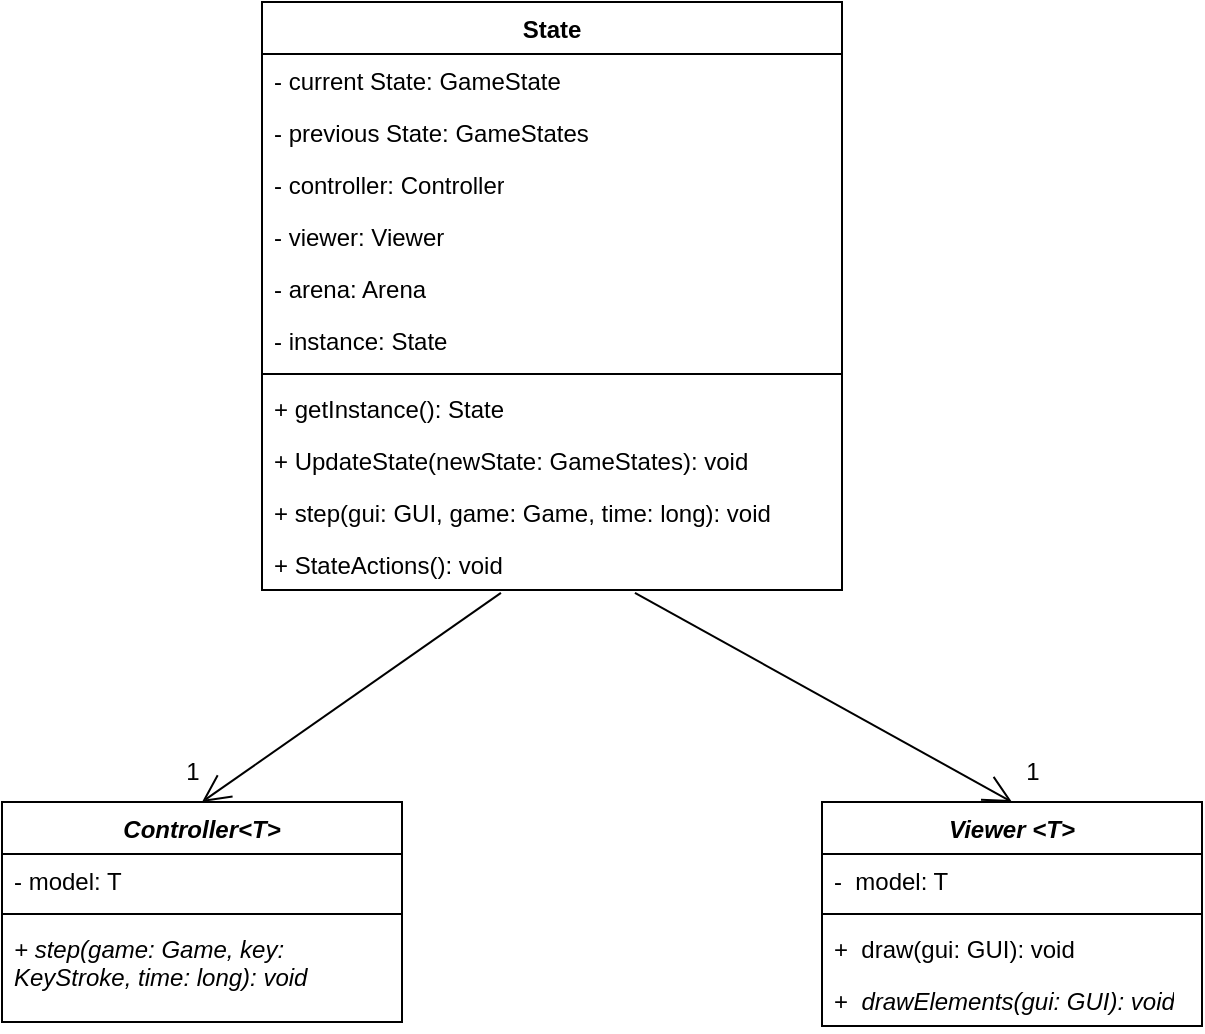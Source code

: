 <mxfile version="22.1.4" type="device">
  <diagram name="Página-1" id="W5G2J0wnMfzIYMOtUg4S">
    <mxGraphModel dx="769" dy="849" grid="1" gridSize="10" guides="1" tooltips="1" connect="1" arrows="1" fold="1" page="1" pageScale="1" pageWidth="827" pageHeight="1169" math="0" shadow="0">
      <root>
        <mxCell id="0" />
        <mxCell id="1" parent="0" />
        <mxCell id="wWDBmjKthGbnU3NOrO-4-1" value="State" style="swimlane;fontStyle=1;align=center;verticalAlign=top;childLayout=stackLayout;horizontal=1;startSize=26;horizontalStack=0;resizeParent=1;resizeParentMax=0;resizeLast=0;collapsible=1;marginBottom=0;whiteSpace=wrap;html=1;" vertex="1" parent="1">
          <mxGeometry x="290" y="120" width="290" height="294" as="geometry" />
        </mxCell>
        <mxCell id="wWDBmjKthGbnU3NOrO-4-2" value="- current State: GameState&lt;span style=&quot;white-space: pre;&quot;&gt;&#x9;&lt;/span&gt;" style="text;strokeColor=none;fillColor=none;align=left;verticalAlign=top;spacingLeft=4;spacingRight=4;overflow=hidden;rotatable=0;points=[[0,0.5],[1,0.5]];portConstraint=eastwest;whiteSpace=wrap;html=1;" vertex="1" parent="wWDBmjKthGbnU3NOrO-4-1">
          <mxGeometry y="26" width="290" height="26" as="geometry" />
        </mxCell>
        <mxCell id="wWDBmjKthGbnU3NOrO-4-5" value="- previous State: GameStates" style="text;strokeColor=none;fillColor=none;align=left;verticalAlign=top;spacingLeft=4;spacingRight=4;overflow=hidden;rotatable=0;points=[[0,0.5],[1,0.5]];portConstraint=eastwest;whiteSpace=wrap;html=1;" vertex="1" parent="wWDBmjKthGbnU3NOrO-4-1">
          <mxGeometry y="52" width="290" height="26" as="geometry" />
        </mxCell>
        <mxCell id="wWDBmjKthGbnU3NOrO-4-6" value="- controller: Controller" style="text;strokeColor=none;fillColor=none;align=left;verticalAlign=top;spacingLeft=4;spacingRight=4;overflow=hidden;rotatable=0;points=[[0,0.5],[1,0.5]];portConstraint=eastwest;whiteSpace=wrap;html=1;" vertex="1" parent="wWDBmjKthGbnU3NOrO-4-1">
          <mxGeometry y="78" width="290" height="26" as="geometry" />
        </mxCell>
        <mxCell id="wWDBmjKthGbnU3NOrO-4-7" value="- viewer: Viewer" style="text;strokeColor=none;fillColor=none;align=left;verticalAlign=top;spacingLeft=4;spacingRight=4;overflow=hidden;rotatable=0;points=[[0,0.5],[1,0.5]];portConstraint=eastwest;whiteSpace=wrap;html=1;" vertex="1" parent="wWDBmjKthGbnU3NOrO-4-1">
          <mxGeometry y="104" width="290" height="26" as="geometry" />
        </mxCell>
        <mxCell id="wWDBmjKthGbnU3NOrO-4-8" value="- arena: Arena" style="text;strokeColor=none;fillColor=none;align=left;verticalAlign=top;spacingLeft=4;spacingRight=4;overflow=hidden;rotatable=0;points=[[0,0.5],[1,0.5]];portConstraint=eastwest;whiteSpace=wrap;html=1;" vertex="1" parent="wWDBmjKthGbnU3NOrO-4-1">
          <mxGeometry y="130" width="290" height="26" as="geometry" />
        </mxCell>
        <mxCell id="wWDBmjKthGbnU3NOrO-4-9" value="- instance: State" style="text;strokeColor=none;fillColor=none;align=left;verticalAlign=top;spacingLeft=4;spacingRight=4;overflow=hidden;rotatable=0;points=[[0,0.5],[1,0.5]];portConstraint=eastwest;whiteSpace=wrap;html=1;" vertex="1" parent="wWDBmjKthGbnU3NOrO-4-1">
          <mxGeometry y="156" width="290" height="26" as="geometry" />
        </mxCell>
        <mxCell id="wWDBmjKthGbnU3NOrO-4-3" value="" style="line;strokeWidth=1;fillColor=none;align=left;verticalAlign=middle;spacingTop=-1;spacingLeft=3;spacingRight=3;rotatable=0;labelPosition=right;points=[];portConstraint=eastwest;strokeColor=inherit;" vertex="1" parent="wWDBmjKthGbnU3NOrO-4-1">
          <mxGeometry y="182" width="290" height="8" as="geometry" />
        </mxCell>
        <mxCell id="wWDBmjKthGbnU3NOrO-4-4" value="+ getInstance(): State" style="text;strokeColor=none;fillColor=none;align=left;verticalAlign=top;spacingLeft=4;spacingRight=4;overflow=hidden;rotatable=0;points=[[0,0.5],[1,0.5]];portConstraint=eastwest;whiteSpace=wrap;html=1;" vertex="1" parent="wWDBmjKthGbnU3NOrO-4-1">
          <mxGeometry y="190" width="290" height="26" as="geometry" />
        </mxCell>
        <mxCell id="wWDBmjKthGbnU3NOrO-4-12" value="+ UpdateState(newState: GameStates): void" style="text;strokeColor=none;fillColor=none;align=left;verticalAlign=top;spacingLeft=4;spacingRight=4;overflow=hidden;rotatable=0;points=[[0,0.5],[1,0.5]];portConstraint=eastwest;whiteSpace=wrap;html=1;" vertex="1" parent="wWDBmjKthGbnU3NOrO-4-1">
          <mxGeometry y="216" width="290" height="26" as="geometry" />
        </mxCell>
        <mxCell id="wWDBmjKthGbnU3NOrO-4-13" value="+ step(gui: GUI, game: Game, time: long): void" style="text;strokeColor=none;fillColor=none;align=left;verticalAlign=top;spacingLeft=4;spacingRight=4;overflow=hidden;rotatable=0;points=[[0,0.5],[1,0.5]];portConstraint=eastwest;whiteSpace=wrap;html=1;" vertex="1" parent="wWDBmjKthGbnU3NOrO-4-1">
          <mxGeometry y="242" width="290" height="26" as="geometry" />
        </mxCell>
        <mxCell id="wWDBmjKthGbnU3NOrO-4-14" value="+ StateActions(): void" style="text;strokeColor=none;fillColor=none;align=left;verticalAlign=top;spacingLeft=4;spacingRight=4;overflow=hidden;rotatable=0;points=[[0,0.5],[1,0.5]];portConstraint=eastwest;whiteSpace=wrap;html=1;" vertex="1" parent="wWDBmjKthGbnU3NOrO-4-1">
          <mxGeometry y="268" width="290" height="26" as="geometry" />
        </mxCell>
        <mxCell id="wWDBmjKthGbnU3NOrO-4-15" value="&lt;i&gt;Controller&amp;lt;T&amp;gt;&lt;/i&gt;" style="swimlane;fontStyle=1;align=center;verticalAlign=top;childLayout=stackLayout;horizontal=1;startSize=26;horizontalStack=0;resizeParent=1;resizeParentMax=0;resizeLast=0;collapsible=1;marginBottom=0;whiteSpace=wrap;html=1;" vertex="1" parent="1">
          <mxGeometry x="160" y="520" width="200" height="110" as="geometry" />
        </mxCell>
        <mxCell id="wWDBmjKthGbnU3NOrO-4-16" value="- model: T" style="text;strokeColor=none;fillColor=none;align=left;verticalAlign=top;spacingLeft=4;spacingRight=4;overflow=hidden;rotatable=0;points=[[0,0.5],[1,0.5]];portConstraint=eastwest;whiteSpace=wrap;html=1;" vertex="1" parent="wWDBmjKthGbnU3NOrO-4-15">
          <mxGeometry y="26" width="200" height="26" as="geometry" />
        </mxCell>
        <mxCell id="wWDBmjKthGbnU3NOrO-4-17" value="" style="line;strokeWidth=1;fillColor=none;align=left;verticalAlign=middle;spacingTop=-1;spacingLeft=3;spacingRight=3;rotatable=0;labelPosition=right;points=[];portConstraint=eastwest;strokeColor=inherit;" vertex="1" parent="wWDBmjKthGbnU3NOrO-4-15">
          <mxGeometry y="52" width="200" height="8" as="geometry" />
        </mxCell>
        <mxCell id="wWDBmjKthGbnU3NOrO-4-18" value="&lt;i&gt;+ step(game: Game, key: KeyStroke, time: long): void&lt;/i&gt;" style="text;strokeColor=none;fillColor=none;align=left;verticalAlign=top;spacingLeft=4;spacingRight=4;overflow=hidden;rotatable=0;points=[[0,0.5],[1,0.5]];portConstraint=eastwest;whiteSpace=wrap;html=1;" vertex="1" parent="wWDBmjKthGbnU3NOrO-4-15">
          <mxGeometry y="60" width="200" height="50" as="geometry" />
        </mxCell>
        <mxCell id="wWDBmjKthGbnU3NOrO-4-19" value="&lt;i&gt;Viewer &amp;lt;T&amp;gt;&lt;/i&gt;" style="swimlane;fontStyle=1;align=center;verticalAlign=top;childLayout=stackLayout;horizontal=1;startSize=26;horizontalStack=0;resizeParent=1;resizeParentMax=0;resizeLast=0;collapsible=1;marginBottom=0;whiteSpace=wrap;html=1;" vertex="1" parent="1">
          <mxGeometry x="570" y="520" width="190" height="112" as="geometry" />
        </mxCell>
        <mxCell id="wWDBmjKthGbnU3NOrO-4-20" value="-&amp;nbsp; model: T" style="text;strokeColor=none;fillColor=none;align=left;verticalAlign=top;spacingLeft=4;spacingRight=4;overflow=hidden;rotatable=0;points=[[0,0.5],[1,0.5]];portConstraint=eastwest;whiteSpace=wrap;html=1;" vertex="1" parent="wWDBmjKthGbnU3NOrO-4-19">
          <mxGeometry y="26" width="190" height="26" as="geometry" />
        </mxCell>
        <mxCell id="wWDBmjKthGbnU3NOrO-4-21" value="" style="line;strokeWidth=1;fillColor=none;align=left;verticalAlign=middle;spacingTop=-1;spacingLeft=3;spacingRight=3;rotatable=0;labelPosition=right;points=[];portConstraint=eastwest;strokeColor=inherit;" vertex="1" parent="wWDBmjKthGbnU3NOrO-4-19">
          <mxGeometry y="52" width="190" height="8" as="geometry" />
        </mxCell>
        <mxCell id="wWDBmjKthGbnU3NOrO-4-22" value="+&amp;nbsp; draw(gui: GUI): void" style="text;strokeColor=none;fillColor=none;align=left;verticalAlign=top;spacingLeft=4;spacingRight=4;overflow=hidden;rotatable=0;points=[[0,0.5],[1,0.5]];portConstraint=eastwest;whiteSpace=wrap;html=1;" vertex="1" parent="wWDBmjKthGbnU3NOrO-4-19">
          <mxGeometry y="60" width="190" height="26" as="geometry" />
        </mxCell>
        <mxCell id="wWDBmjKthGbnU3NOrO-4-23" value="+&amp;nbsp; &lt;i&gt;drawElements(gui: GUI): void&lt;/i&gt;" style="text;strokeColor=none;fillColor=none;align=left;verticalAlign=top;spacingLeft=4;spacingRight=4;overflow=hidden;rotatable=0;points=[[0,0.5],[1,0.5]];portConstraint=eastwest;whiteSpace=wrap;html=1;" vertex="1" parent="wWDBmjKthGbnU3NOrO-4-19">
          <mxGeometry y="86" width="190" height="26" as="geometry" />
        </mxCell>
        <mxCell id="wWDBmjKthGbnU3NOrO-4-26" value="" style="endArrow=open;endFill=1;endSize=12;html=1;rounded=0;exitX=0.412;exitY=1.054;exitDx=0;exitDy=0;exitPerimeter=0;entryX=0.5;entryY=0;entryDx=0;entryDy=0;" edge="1" parent="1" source="wWDBmjKthGbnU3NOrO-4-14" target="wWDBmjKthGbnU3NOrO-4-15">
          <mxGeometry width="160" relative="1" as="geometry">
            <mxPoint x="410" y="430" as="sourcePoint" />
            <mxPoint x="280" y="510" as="targetPoint" />
          </mxGeometry>
        </mxCell>
        <mxCell id="wWDBmjKthGbnU3NOrO-4-27" value="1" style="text;html=1;align=center;verticalAlign=middle;resizable=0;points=[];autosize=1;strokeColor=none;fillColor=none;" vertex="1" parent="1">
          <mxGeometry x="240" y="490" width="30" height="30" as="geometry" />
        </mxCell>
        <mxCell id="wWDBmjKthGbnU3NOrO-4-28" value="" style="endArrow=open;endFill=1;endSize=12;html=1;rounded=0;entryX=0.5;entryY=0;entryDx=0;entryDy=0;exitX=0.643;exitY=1.054;exitDx=0;exitDy=0;exitPerimeter=0;" edge="1" parent="1" source="wWDBmjKthGbnU3NOrO-4-14" target="wWDBmjKthGbnU3NOrO-4-19">
          <mxGeometry width="160" relative="1" as="geometry">
            <mxPoint x="410" y="430" as="sourcePoint" />
            <mxPoint x="570" y="430" as="targetPoint" />
          </mxGeometry>
        </mxCell>
        <mxCell id="wWDBmjKthGbnU3NOrO-4-29" value="1" style="text;html=1;align=center;verticalAlign=middle;resizable=0;points=[];autosize=1;strokeColor=none;fillColor=none;" vertex="1" parent="1">
          <mxGeometry x="660" y="490" width="30" height="30" as="geometry" />
        </mxCell>
      </root>
    </mxGraphModel>
  </diagram>
</mxfile>

